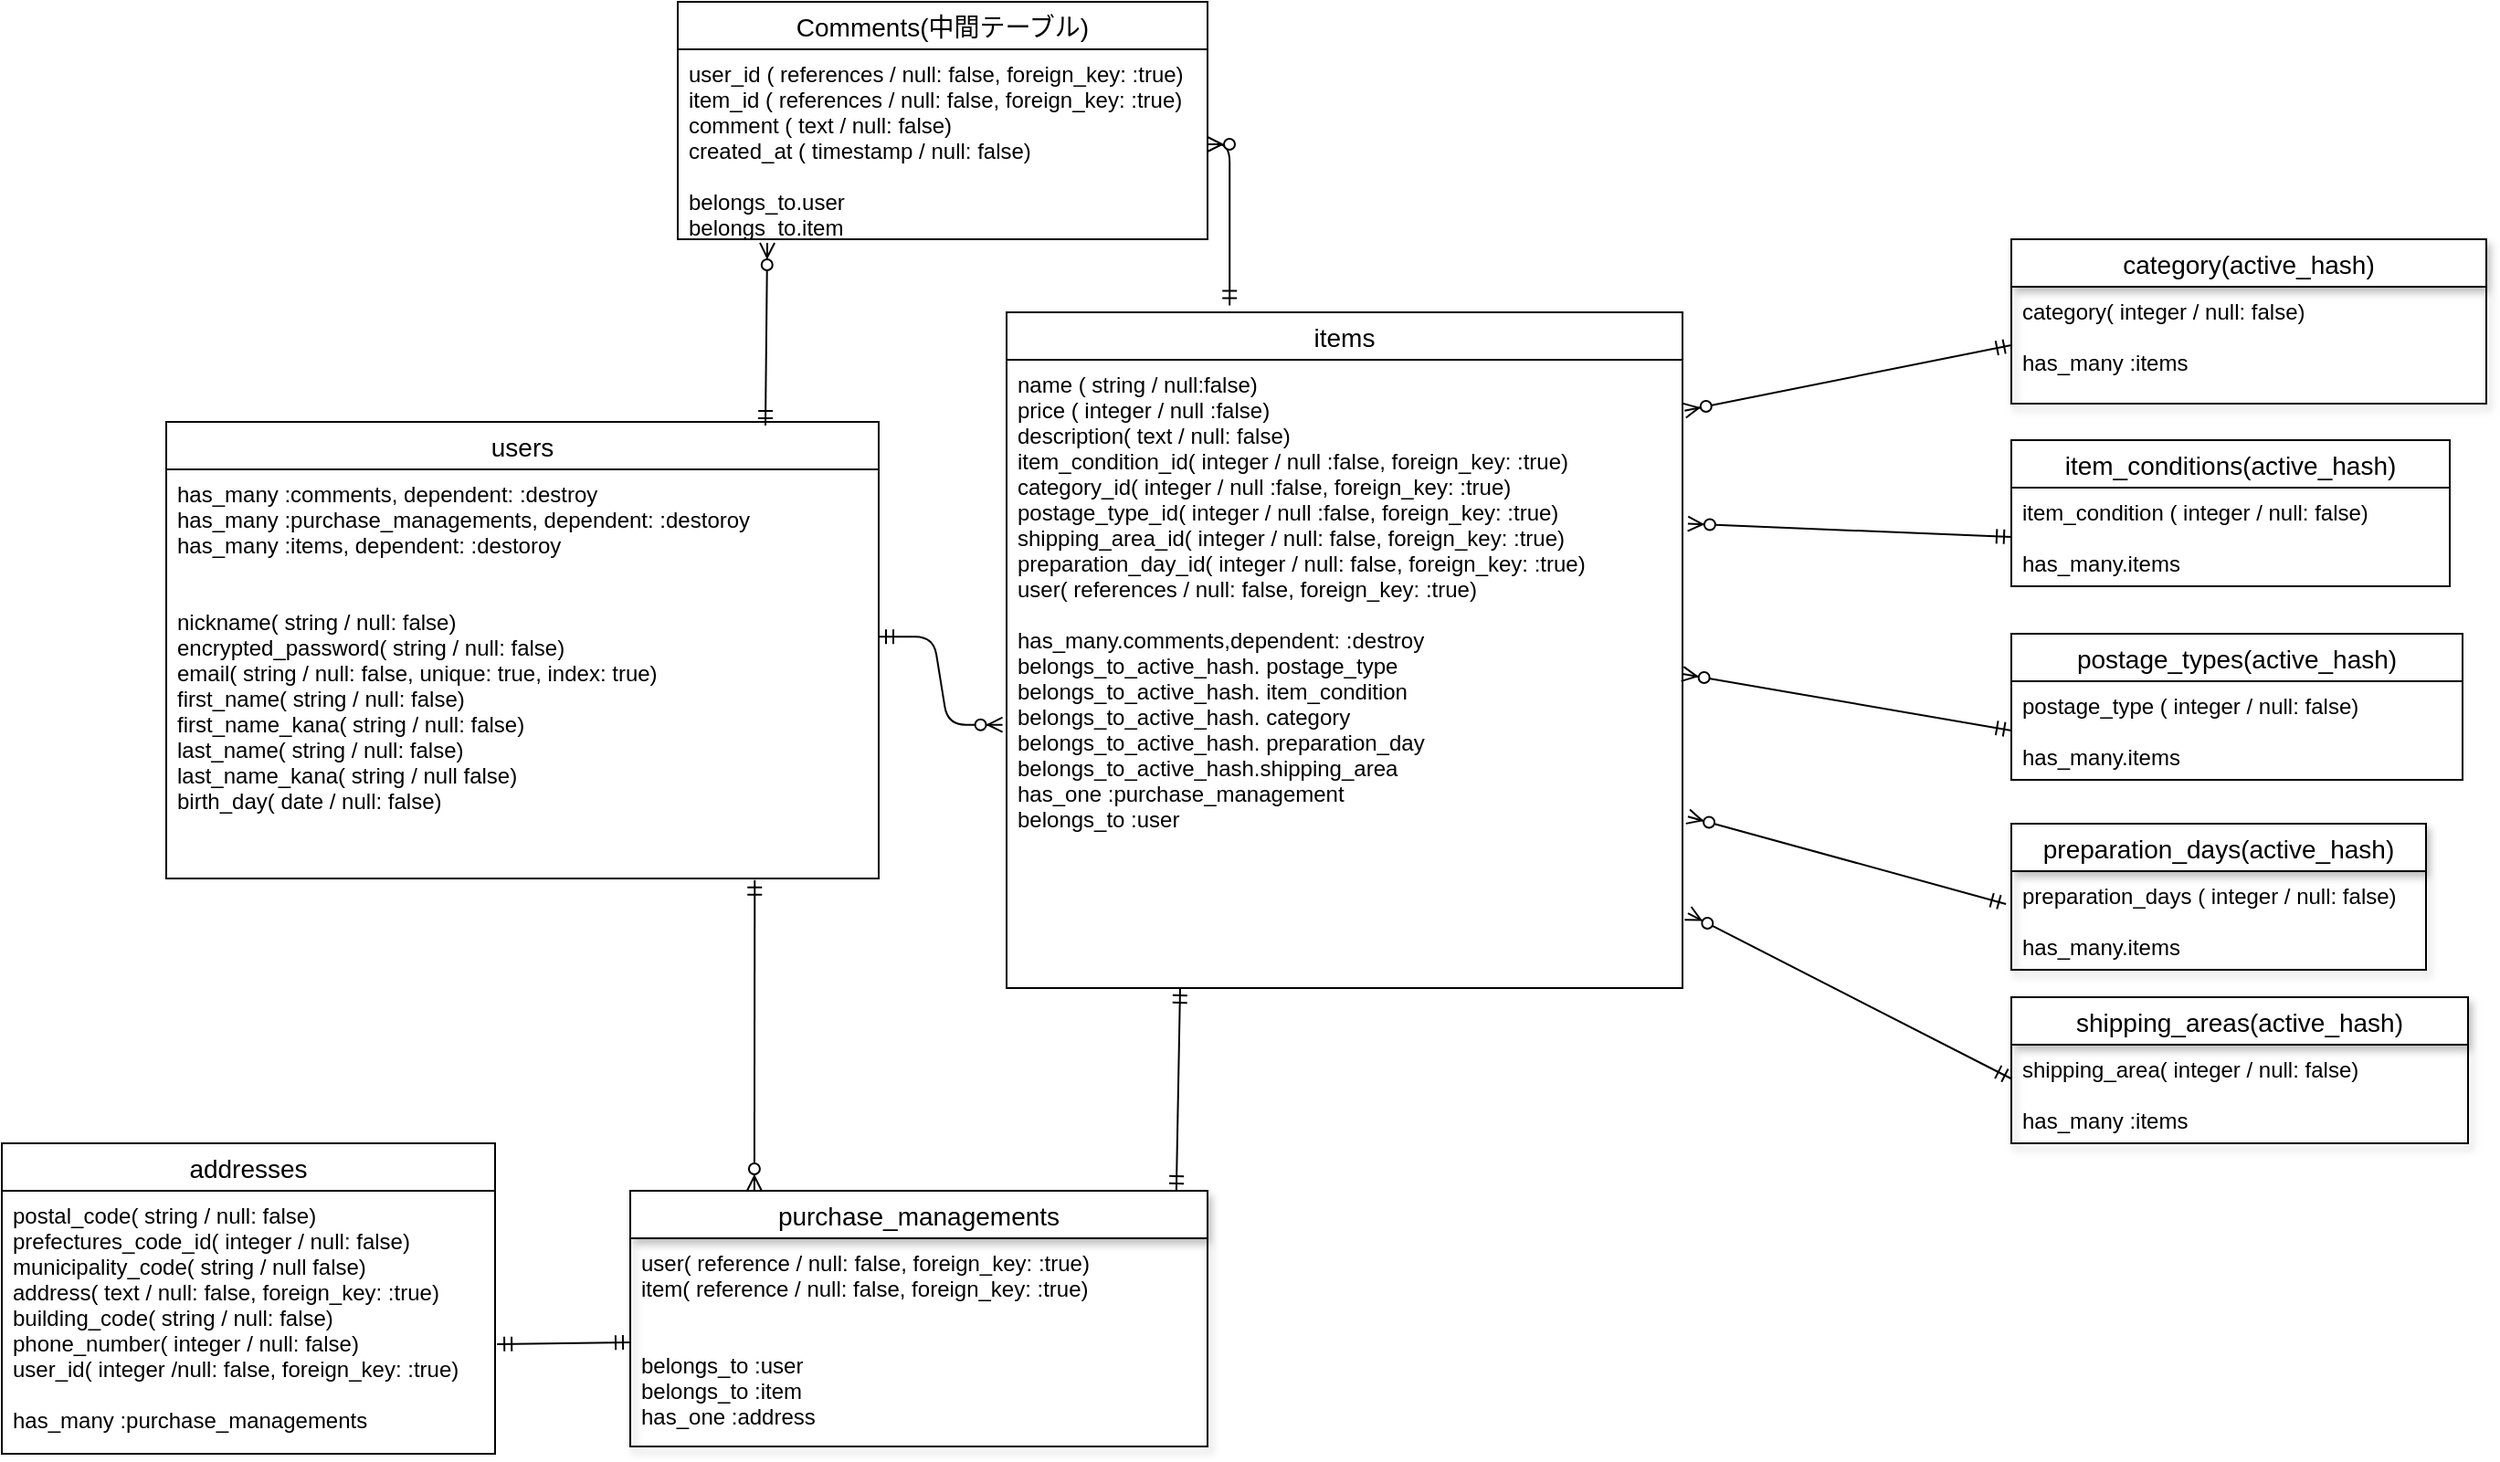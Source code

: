 <mxfile version="13.6.5">
    <diagram id="iGzC1UyCx8bmRtioyimy" name="ページ1">
        <mxGraphModel dx="1445" dy="855" grid="1" gridSize="10" guides="1" tooltips="1" connect="1" arrows="1" fold="1" page="1" pageScale="1" pageWidth="827" pageHeight="1169" math="0" shadow="0">
            <root>
                <mxCell id="0"/>
                <mxCell id="1" parent="0"/>
                <mxCell id="457" value="" style="edgeStyle=entityRelationEdgeStyle;fontSize=12;html=1;endArrow=ERzeroToMany;startArrow=ERmandOne;exitX=1;exitY=0.409;exitDx=0;exitDy=0;exitPerimeter=0;entryX=-0.006;entryY=0.581;entryDx=0;entryDy=0;entryPerimeter=0;" parent="1" source="16" target="20" edge="1">
                    <mxGeometry width="100" height="100" relative="1" as="geometry">
                        <mxPoint x="260" y="620" as="sourcePoint"/>
                        <mxPoint x="360" y="520" as="targetPoint"/>
                    </mxGeometry>
                </mxCell>
                <mxCell id="19" value="items" style="swimlane;fontStyle=0;childLayout=stackLayout;horizontal=1;startSize=26;horizontalStack=0;resizeParent=1;resizeParentMax=0;resizeLast=0;collapsible=1;marginBottom=0;align=center;fontSize=14;" parent="1" vertex="1">
                    <mxGeometry x="340" y="210" width="370" height="370" as="geometry"/>
                </mxCell>
                <mxCell id="20" value="name ( string / null:false)&#10;price ( integer / null :false)&#10;description( text / null: false)&#10;item_condition_id( integer / null :false, foreign_key: :true)&#10;category_id( integer / null :false, foreign_key: :true)&#10;postage_type_id( integer / null :false, foreign_key: :true)&#10;shipping_area_id( integer / null: false, foreign_key: :true)&#10;preparation_day_id( integer / null: false, foreign_key: :true)&#10;user( references / null: false, foreign_key: :true)&#10;&#10;has_many.comments,dependent: :destroy&#10;belongs_to_active_hash. postage_type&#10;belongs_to_active_hash. item_condition&#10;belongs_to_active_hash. category&#10;belongs_to_active_hash. preparation_day&#10;belongs_to_active_hash.shipping_area&#10;has_one :purchase_management&#10;belongs_to :user" style="text;strokeColor=none;fillColor=none;spacingLeft=4;spacingRight=4;overflow=hidden;rotatable=0;points=[[0,0.5],[1,0.5]];portConstraint=eastwest;fontSize=12;shadow=1;" parent="19" vertex="1">
                    <mxGeometry y="26" width="370" height="344" as="geometry"/>
                </mxCell>
                <mxCell id="472" value="" style="fontSize=12;html=1;endArrow=ERzeroToMany;startArrow=ERmandOne;verticalAlign=middle;edgeStyle=orthogonalEdgeStyle;exitX=0.33;exitY=-0.01;exitDx=0;exitDy=0;exitPerimeter=0;" parent="1" source="19" target="467" edge="1">
                    <mxGeometry width="100" height="100" relative="1" as="geometry">
                        <mxPoint x="500" y="300" as="sourcePoint"/>
                        <mxPoint x="600" y="200" as="targetPoint"/>
                    </mxGeometry>
                </mxCell>
                <mxCell id="15" value="users" style="swimlane;fontStyle=0;childLayout=stackLayout;horizontal=1;startSize=26;horizontalStack=0;resizeParent=1;resizeParentMax=0;resizeLast=0;collapsible=1;marginBottom=0;align=center;fontSize=14;" parent="1" vertex="1">
                    <mxGeometry x="-120" y="270" width="390" height="250" as="geometry"/>
                </mxCell>
                <mxCell id="16" value="has_many :comments, dependent: :destroy&#10;has_many :purchase_managements, dependent: :destoroy&#10;has_many :items, dependent: :destoroy&#10;&#10;&#10;nickname( string / null: false)&#10;encrypted_password( string / null: false)&#10;email( string / null: false, unique: true, index: true)&#10;first_name( string / null: false)&#10;first_name_kana( string / null: false)&#10;last_name( string / null: false)&#10;last_name_kana( string / null false)&#10;birth_day( date / null: false)" style="text;strokeColor=none;fillColor=none;spacingLeft=4;spacingRight=4;overflow=hidden;rotatable=0;points=[[0,0.5],[1,0.5]];portConstraint=eastwest;fontSize=12;" parent="15" vertex="1">
                    <mxGeometry y="26" width="390" height="224" as="geometry"/>
                </mxCell>
                <mxCell id="554" value="category(active_hash)" style="swimlane;fontStyle=0;childLayout=stackLayout;horizontal=1;startSize=26;horizontalStack=0;resizeParent=1;resizeParentMax=0;resizeLast=0;collapsible=1;marginBottom=0;align=center;fontSize=14;shadow=1;" parent="1" vertex="1">
                    <mxGeometry x="890" y="170" width="260" height="90" as="geometry"/>
                </mxCell>
                <mxCell id="555" value="category( integer / null: false)&#10;&#10;has_many :items" style="text;strokeColor=none;fillColor=none;spacingLeft=4;spacingRight=4;overflow=hidden;rotatable=0;points=[[0,0.5],[1,0.5]];portConstraint=eastwest;fontSize=12;" parent="554" vertex="1">
                    <mxGeometry y="26" width="260" height="64" as="geometry"/>
                </mxCell>
                <mxCell id="558" value="" style="fontSize=12;html=1;endArrow=ERzeroToMany;startArrow=ERmandOne;entryX=1.003;entryY=0.081;entryDx=0;entryDy=0;entryPerimeter=0;exitX=0;exitY=0.5;exitDx=0;exitDy=0;" parent="1" source="555" target="20" edge="1">
                    <mxGeometry width="100" height="100" relative="1" as="geometry">
                        <mxPoint x="710" y="185" as="sourcePoint"/>
                        <mxPoint x="810" y="85" as="targetPoint"/>
                    </mxGeometry>
                </mxCell>
                <mxCell id="479" value="item_conditions(active_hash)" style="swimlane;fontStyle=0;childLayout=stackLayout;horizontal=1;startSize=26;horizontalStack=0;resizeParent=1;resizeParentMax=0;resizeLast=0;collapsible=1;marginBottom=0;align=center;fontSize=14;" parent="1" vertex="1">
                    <mxGeometry x="890" y="280" width="240" height="80" as="geometry"/>
                </mxCell>
                <mxCell id="480" value="item_condition ( integer / null: false)&#10;&#10;has_many.items" style="text;strokeColor=none;fillColor=none;spacingLeft=4;spacingRight=4;overflow=hidden;rotatable=0;points=[[0,0.5],[1,0.5]];portConstraint=eastwest;fontSize=12;" parent="479" vertex="1">
                    <mxGeometry y="26" width="240" height="54" as="geometry"/>
                </mxCell>
                <mxCell id="458" value="postage_types(active_hash)" style="swimlane;fontStyle=0;childLayout=stackLayout;horizontal=1;startSize=26;horizontalStack=0;resizeParent=1;resizeParentMax=0;resizeLast=0;collapsible=1;marginBottom=0;align=center;fontSize=14;" parent="1" vertex="1">
                    <mxGeometry x="890" y="386" width="247" height="80" as="geometry"/>
                </mxCell>
                <mxCell id="460" value="postage_type ( integer / null: false)&#10;&#10;has_many.items" style="text;strokeColor=none;fillColor=none;spacingLeft=4;spacingRight=4;overflow=hidden;rotatable=0;points=[[0,0.5],[1,0.5]];portConstraint=eastwest;fontSize=12;" parent="458" vertex="1">
                    <mxGeometry y="26" width="247" height="54" as="geometry"/>
                </mxCell>
                <mxCell id="563" value="" style="fontSize=12;html=1;endArrow=ERzeroToMany;startArrow=ERmandOne;entryX=1.008;entryY=0.727;entryDx=0;entryDy=0;entryPerimeter=0;exitX=-0.013;exitY=0.333;exitDx=0;exitDy=0;exitPerimeter=0;" parent="1" source="513" target="20" edge="1">
                    <mxGeometry width="100" height="100" relative="1" as="geometry">
                        <mxPoint x="720" y="720" as="sourcePoint"/>
                        <mxPoint x="820" y="620" as="targetPoint"/>
                    </mxGeometry>
                </mxCell>
                <mxCell id="565" value="" style="fontSize=12;html=1;endArrow=ERzeroToMany;startArrow=ERmandOne;entryX=1;entryY=0.5;entryDx=0;entryDy=0;exitX=0;exitY=0.5;exitDx=0;exitDy=0;" parent="1" source="460" target="20" edge="1">
                    <mxGeometry width="100" height="100" relative="1" as="geometry">
                        <mxPoint x="770" y="520" as="sourcePoint"/>
                        <mxPoint x="870" y="420" as="targetPoint"/>
                    </mxGeometry>
                </mxCell>
                <mxCell id="566" value="" style="fontSize=12;html=1;endArrow=ERzeroToMany;startArrow=ERmandOne;entryX=1.008;entryY=0.261;entryDx=0;entryDy=0;entryPerimeter=0;exitX=0;exitY=0.5;exitDx=0;exitDy=0;" parent="1" source="480" target="20" edge="1">
                    <mxGeometry width="100" height="100" relative="1" as="geometry">
                        <mxPoint x="760" y="430" as="sourcePoint"/>
                        <mxPoint x="860" y="330" as="targetPoint"/>
                    </mxGeometry>
                </mxCell>
                <mxCell id="547" value="purchase_managements" style="swimlane;fontStyle=0;childLayout=stackLayout;horizontal=1;startSize=26;horizontalStack=0;resizeParent=1;resizeParentMax=0;resizeLast=0;collapsible=1;marginBottom=0;align=center;fontSize=14;shadow=1;" parent="1" vertex="1">
                    <mxGeometry x="134" y="691" width="316" height="140" as="geometry"/>
                </mxCell>
                <mxCell id="548" value="user( reference / null: false, foreign_key: :true)&#10;item( reference / null: false, foreign_key: :true)&#10;&#10;&#10;belongs_to :user&#10;belongs_to :item&#10;has_one :address" style="text;strokeColor=none;fillColor=none;spacingLeft=4;spacingRight=4;overflow=hidden;rotatable=0;points=[[0,0.5],[1,0.5]];portConstraint=eastwest;fontSize=12;" parent="547" vertex="1">
                    <mxGeometry y="26" width="316" height="114" as="geometry"/>
                </mxCell>
                <mxCell id="512" value="preparation_days(active_hash)" style="swimlane;fontStyle=0;childLayout=stackLayout;horizontal=1;startSize=26;horizontalStack=0;resizeParent=1;resizeParentMax=0;resizeLast=0;collapsible=1;marginBottom=0;align=center;fontSize=14;shadow=1;" parent="1" vertex="1">
                    <mxGeometry x="890" y="490" width="227" height="80" as="geometry"/>
                </mxCell>
                <mxCell id="513" value="preparation_days ( integer / null: false)&#10;&#10;has_many.items" style="text;strokeColor=none;fillColor=none;spacingLeft=4;spacingRight=4;overflow=hidden;rotatable=0;points=[[0,0.5],[1,0.5]];portConstraint=eastwest;fontSize=12;" parent="512" vertex="1">
                    <mxGeometry y="26" width="227" height="54" as="geometry"/>
                </mxCell>
                <mxCell id="559" value="shipping_areas(active_hash)" style="swimlane;fontStyle=0;childLayout=stackLayout;horizontal=1;startSize=26;horizontalStack=0;resizeParent=1;resizeParentMax=0;resizeLast=0;collapsible=1;marginBottom=0;align=center;fontSize=14;shadow=1;" parent="1" vertex="1">
                    <mxGeometry x="890" y="585" width="250" height="80" as="geometry"/>
                </mxCell>
                <mxCell id="560" value="shipping_area( integer / null: false)&#10;&#10;has_many :items" style="text;strokeColor=none;fillColor=none;spacingLeft=4;spacingRight=4;overflow=hidden;rotatable=0;points=[[0,0.5],[1,0.5]];portConstraint=eastwest;fontSize=12;" parent="559" vertex="1">
                    <mxGeometry y="26" width="250" height="54" as="geometry"/>
                </mxCell>
                <mxCell id="571" value="" style="fontSize=12;html=1;endArrow=ERzeroToMany;startArrow=ERmandOne;entryX=1.008;entryY=0.881;entryDx=0;entryDy=0;entryPerimeter=0;exitX=0;exitY=0.345;exitDx=0;exitDy=0;exitPerimeter=0;" parent="1" source="560" target="20" edge="1">
                    <mxGeometry width="100" height="100" relative="1" as="geometry">
                        <mxPoint x="690" y="730" as="sourcePoint"/>
                        <mxPoint x="790" y="630" as="targetPoint"/>
                    </mxGeometry>
                </mxCell>
                <mxCell id="572" value="addresses" style="swimlane;fontStyle=0;childLayout=stackLayout;horizontal=1;startSize=26;horizontalStack=0;resizeParent=1;resizeParentMax=0;resizeLast=0;collapsible=1;marginBottom=0;align=center;fontSize=14;" parent="1" vertex="1">
                    <mxGeometry x="-210" y="665" width="270" height="170" as="geometry"/>
                </mxCell>
                <mxCell id="573" value="postal_code( string / null: false)&#10;prefectures_code_id( integer / null: false)&#10;municipality_code( string / null false)&#10;address( text / null: false, foreign_key: :true)&#10;building_code( string / null: false)&#10;phone_number( integer / null: false)&#10;user_id( integer /null: false, foreign_key: :true)&#10;&#10;has_many :purchase_managements" style="text;strokeColor=none;fillColor=none;spacingLeft=4;spacingRight=4;overflow=hidden;rotatable=0;points=[[0,0.5],[1,0.5]];portConstraint=eastwest;fontSize=12;" parent="572" vertex="1">
                    <mxGeometry y="26" width="270" height="144" as="geometry"/>
                </mxCell>
                <mxCell id="466" value="Comments(中間テーブル)" style="swimlane;fontStyle=0;childLayout=stackLayout;horizontal=1;startSize=26;horizontalStack=0;resizeParent=1;resizeParentMax=0;resizeLast=0;collapsible=1;marginBottom=0;align=center;fontSize=14;" parent="1" vertex="1">
                    <mxGeometry x="160" y="40" width="290" height="130" as="geometry"/>
                </mxCell>
                <mxCell id="467" value="user_id ( references / null: false, foreign_key: :true)&#10;item_id ( references / null: false, foreign_key: :true)&#10;comment ( text / null: false)&#10;created_at ( timestamp / null: false)&#10;&#10;belongs_to.user&#10;belongs_to.item" style="text;strokeColor=none;fillColor=none;spacingLeft=4;spacingRight=4;overflow=hidden;rotatable=0;points=[[0,0.5],[1,0.5]];portConstraint=eastwest;fontSize=12;" parent="466" vertex="1">
                    <mxGeometry y="26" width="290" height="104" as="geometry"/>
                </mxCell>
                <mxCell id="577" value="" style="fontSize=12;html=1;endArrow=ERzeroToMany;startArrow=ERmandOne;entryX=0.169;entryY=1.019;entryDx=0;entryDy=0;entryPerimeter=0;exitX=0.841;exitY=0.008;exitDx=0;exitDy=0;exitPerimeter=0;" parent="1" source="15" target="467" edge="1">
                    <mxGeometry width="100" height="100" relative="1" as="geometry">
                        <mxPoint x="150" y="310" as="sourcePoint"/>
                        <mxPoint x="250" y="210" as="targetPoint"/>
                    </mxGeometry>
                </mxCell>
                <mxCell id="578" value="" style="fontSize=12;html=1;endArrow=ERmandOne;startArrow=ERmandOne;exitX=0.946;exitY=0;exitDx=0;exitDy=0;exitPerimeter=0;" parent="1" source="547" edge="1">
                    <mxGeometry width="100" height="100" relative="1" as="geometry">
                        <mxPoint x="350" y="610" as="sourcePoint"/>
                        <mxPoint x="435" y="580" as="targetPoint"/>
                    </mxGeometry>
                </mxCell>
                <mxCell id="580" value="" style="fontSize=12;html=1;endArrow=ERzeroToMany;startArrow=ERmandOne;entryX=0.215;entryY=0;entryDx=0;entryDy=0;entryPerimeter=0;exitX=0.826;exitY=1.004;exitDx=0;exitDy=0;exitPerimeter=0;" parent="1" source="16" target="547" edge="1">
                    <mxGeometry width="100" height="100" relative="1" as="geometry">
                        <mxPoint x="80" y="650" as="sourcePoint"/>
                        <mxPoint x="180" y="550" as="targetPoint"/>
                    </mxGeometry>
                </mxCell>
                <mxCell id="582" value="" style="fontSize=12;html=1;endArrow=ERmandOne;startArrow=ERmandOne;entryX=0;entryY=0.5;entryDx=0;entryDy=0;exitX=1.004;exitY=0.583;exitDx=0;exitDy=0;exitPerimeter=0;" parent="1" source="573" target="548" edge="1">
                    <mxGeometry width="100" height="100" relative="1" as="geometry">
                        <mxPoint x="50" y="490" as="sourcePoint"/>
                        <mxPoint x="150" y="390" as="targetPoint"/>
                    </mxGeometry>
                </mxCell>
            </root>
        </mxGraphModel>
    </diagram>
</mxfile>